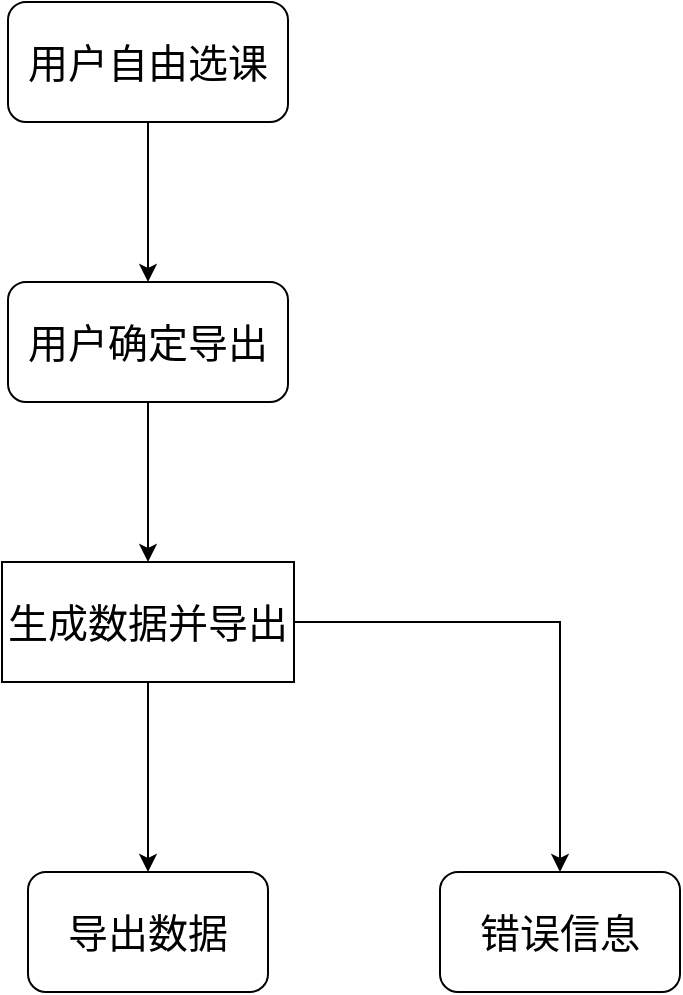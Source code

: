 <mxfile version="13.7.9" type="device"><diagram id="8NLczEuxmpD0_on6DIhl" name="第 1 页"><mxGraphModel dx="1550" dy="895" grid="1" gridSize="10" guides="1" tooltips="1" connect="1" arrows="1" fold="1" page="1" pageScale="1" pageWidth="827" pageHeight="1169" math="0" shadow="0"><root><mxCell id="0"/><mxCell id="1" parent="0"/><mxCell id="y7rtvj_JVwMkdoaIkHp7-3" value="" style="edgeStyle=orthogonalEdgeStyle;rounded=0;orthogonalLoop=1;jettySize=auto;html=1;" edge="1" parent="1" source="y7rtvj_JVwMkdoaIkHp7-1" target="y7rtvj_JVwMkdoaIkHp7-2"><mxGeometry relative="1" as="geometry"/></mxCell><mxCell id="y7rtvj_JVwMkdoaIkHp7-1" value="&lt;font style=&quot;font-size: 20px&quot;&gt;用户自由选课&lt;/font&gt;" style="rounded=1;whiteSpace=wrap;html=1;" vertex="1" parent="1"><mxGeometry x="274" y="120" width="140" height="60" as="geometry"/></mxCell><mxCell id="y7rtvj_JVwMkdoaIkHp7-5" value="" style="edgeStyle=orthogonalEdgeStyle;rounded=0;orthogonalLoop=1;jettySize=auto;html=1;" edge="1" parent="1" source="y7rtvj_JVwMkdoaIkHp7-2"><mxGeometry relative="1" as="geometry"><mxPoint x="344" y="400" as="targetPoint"/></mxGeometry></mxCell><mxCell id="y7rtvj_JVwMkdoaIkHp7-2" value="&lt;font style=&quot;font-size: 20px&quot;&gt;用户确定导出&lt;/font&gt;" style="rounded=1;whiteSpace=wrap;html=1;" vertex="1" parent="1"><mxGeometry x="274" y="260" width="140" height="60" as="geometry"/></mxCell><mxCell id="y7rtvj_JVwMkdoaIkHp7-8" value="" style="edgeStyle=orthogonalEdgeStyle;rounded=0;orthogonalLoop=1;jettySize=auto;html=1;entryX=0.5;entryY=0;entryDx=0;entryDy=0;" edge="1" parent="1" source="y7rtvj_JVwMkdoaIkHp7-6" target="y7rtvj_JVwMkdoaIkHp7-9"><mxGeometry relative="1" as="geometry"><mxPoint x="497" y="430" as="targetPoint"/></mxGeometry></mxCell><mxCell id="y7rtvj_JVwMkdoaIkHp7-11" value="" style="edgeStyle=orthogonalEdgeStyle;rounded=0;orthogonalLoop=1;jettySize=auto;html=1;entryX=0.5;entryY=0;entryDx=0;entryDy=0;" edge="1" parent="1" source="y7rtvj_JVwMkdoaIkHp7-6" target="y7rtvj_JVwMkdoaIkHp7-13"><mxGeometry relative="1" as="geometry"><mxPoint x="344" y="540" as="targetPoint"/></mxGeometry></mxCell><mxCell id="y7rtvj_JVwMkdoaIkHp7-6" value="&lt;font style=&quot;font-size: 20px&quot;&gt;生成数据并导出&lt;/font&gt;" style="rounded=0;whiteSpace=wrap;html=1;" vertex="1" parent="1"><mxGeometry x="271" y="400" width="146" height="60" as="geometry"/></mxCell><mxCell id="y7rtvj_JVwMkdoaIkHp7-9" value="&lt;font style=&quot;font-size: 20px&quot;&gt;错误信息&lt;/font&gt;" style="rounded=1;whiteSpace=wrap;html=1;" vertex="1" parent="1"><mxGeometry x="490" y="555" width="120" height="60" as="geometry"/></mxCell><mxCell id="y7rtvj_JVwMkdoaIkHp7-13" value="&lt;font style=&quot;font-size: 20px&quot;&gt;导出数据&lt;/font&gt;" style="rounded=1;whiteSpace=wrap;html=1;" vertex="1" parent="1"><mxGeometry x="284" y="555" width="120" height="60" as="geometry"/></mxCell></root></mxGraphModel></diagram></mxfile>